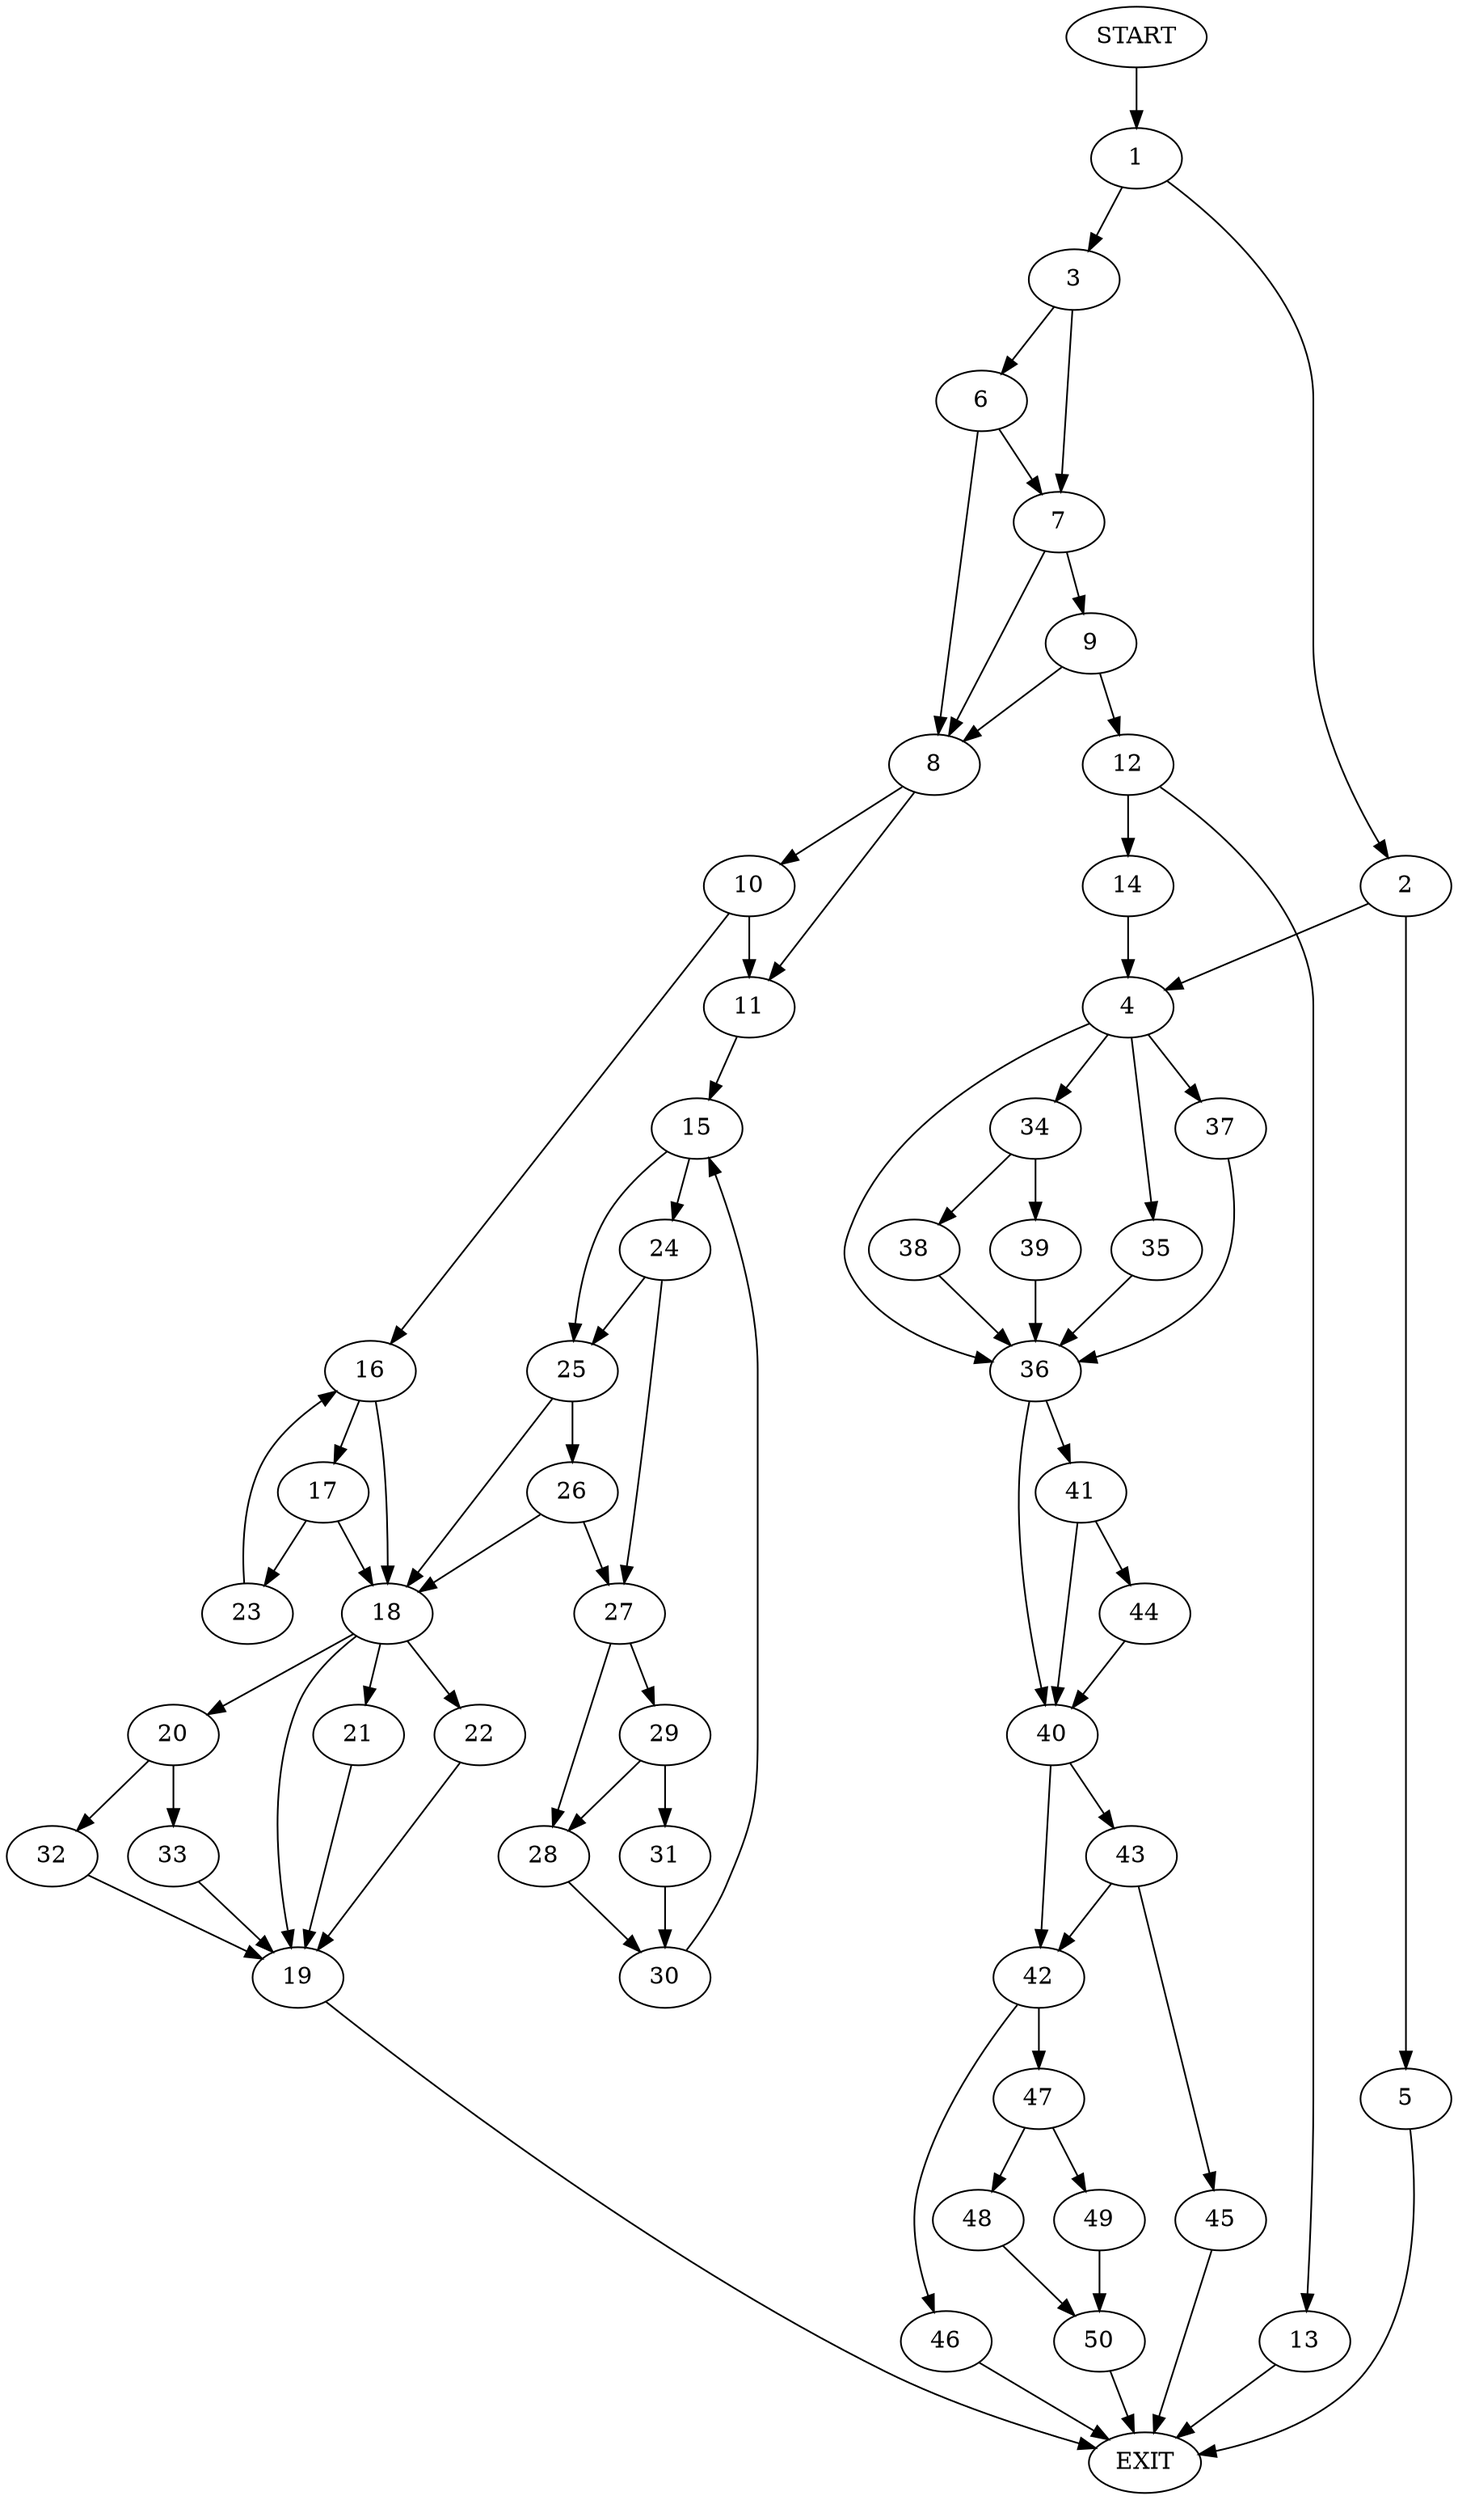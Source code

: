 digraph {
0 [label="START"]
51 [label="EXIT"]
0 -> 1
1 -> 2
1 -> 3
2 -> 4
2 -> 5
3 -> 6
3 -> 7
7 -> 8
7 -> 9
6 -> 8
6 -> 7
8 -> 10
8 -> 11
9 -> 8
9 -> 12
12 -> 13
12 -> 14
11 -> 15
10 -> 16
10 -> 11
16 -> 17
16 -> 18
18 -> 19
18 -> 20
18 -> 21
18 -> 22
17 -> 18
17 -> 23
23 -> 16
15 -> 24
15 -> 25
25 -> 18
25 -> 26
24 -> 27
24 -> 25
27 -> 28
27 -> 29
26 -> 27
26 -> 18
28 -> 30
29 -> 28
29 -> 31
31 -> 30
30 -> 15
20 -> 32
20 -> 33
22 -> 19
21 -> 19
19 -> 51
33 -> 19
32 -> 19
13 -> 51
14 -> 4
4 -> 34
4 -> 35
4 -> 36
4 -> 37
5 -> 51
34 -> 38
34 -> 39
37 -> 36
35 -> 36
36 -> 40
36 -> 41
39 -> 36
38 -> 36
40 -> 42
40 -> 43
41 -> 40
41 -> 44
44 -> 40
43 -> 42
43 -> 45
42 -> 46
42 -> 47
45 -> 51
46 -> 51
47 -> 48
47 -> 49
48 -> 50
49 -> 50
50 -> 51
}
